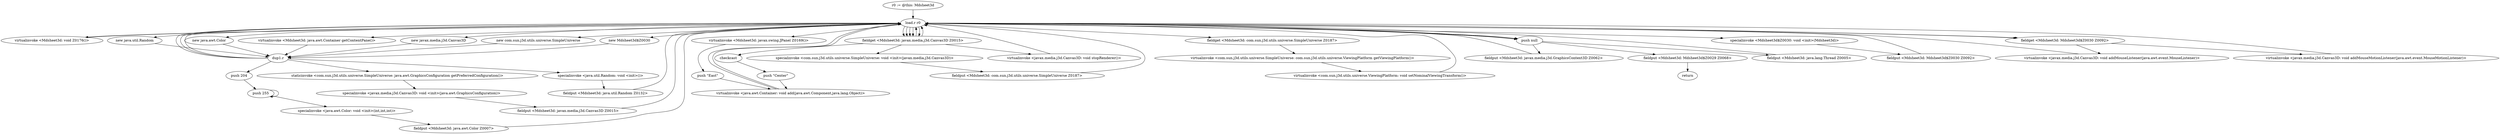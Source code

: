 digraph "" {
    "r0 := @this: Mdsheet3d"
    "load.r r0"
    "r0 := @this: Mdsheet3d"->"load.r r0";
    "virtualinvoke <Mdsheet3d: void Z0176()>"
    "load.r r0"->"virtualinvoke <Mdsheet3d: void Z0176()>";
    "virtualinvoke <Mdsheet3d: void Z0176()>"->"load.r r0";
    "new java.util.Random"
    "load.r r0"->"new java.util.Random";
    "dup1.r"
    "new java.util.Random"->"dup1.r";
    "specialinvoke <java.util.Random: void <init>()>"
    "dup1.r"->"specialinvoke <java.util.Random: void <init>()>";
    "fieldput <Mdsheet3d: java.util.Random Z0132>"
    "specialinvoke <java.util.Random: void <init>()>"->"fieldput <Mdsheet3d: java.util.Random Z0132>";
    "fieldput <Mdsheet3d: java.util.Random Z0132>"->"load.r r0";
    "new java.awt.Color"
    "load.r r0"->"new java.awt.Color";
    "new java.awt.Color"->"dup1.r";
    "push 204"
    "dup1.r"->"push 204";
    "push 255"
    "push 204"->"push 255";
    "push 255"->"push 255";
    "specialinvoke <java.awt.Color: void <init>(int,int,int)>"
    "push 255"->"specialinvoke <java.awt.Color: void <init>(int,int,int)>";
    "fieldput <Mdsheet3d: java.awt.Color Z0007>"
    "specialinvoke <java.awt.Color: void <init>(int,int,int)>"->"fieldput <Mdsheet3d: java.awt.Color Z0007>";
    "fieldput <Mdsheet3d: java.awt.Color Z0007>"->"load.r r0";
    "virtualinvoke <Mdsheet3d: java.awt.Container getContentPane()>"
    "load.r r0"->"virtualinvoke <Mdsheet3d: java.awt.Container getContentPane()>";
    "virtualinvoke <Mdsheet3d: java.awt.Container getContentPane()>"->"dup1.r";
    "dup1.r"->"load.r r0";
    "virtualinvoke <Mdsheet3d: javax.swing.JPanel Z0169()>"
    "load.r r0"->"virtualinvoke <Mdsheet3d: javax.swing.JPanel Z0169()>";
    "push \"East\""
    "virtualinvoke <Mdsheet3d: javax.swing.JPanel Z0169()>"->"push \"East\"";
    "virtualinvoke <java.awt.Container: void add(java.awt.Component,java.lang.Object)>"
    "push \"East\""->"virtualinvoke <java.awt.Container: void add(java.awt.Component,java.lang.Object)>";
    "virtualinvoke <java.awt.Container: void add(java.awt.Component,java.lang.Object)>"->"load.r r0";
    "new javax.media.j3d.Canvas3D"
    "load.r r0"->"new javax.media.j3d.Canvas3D";
    "new javax.media.j3d.Canvas3D"->"dup1.r";
    "staticinvoke <com.sun.j3d.utils.universe.SimpleUniverse: java.awt.GraphicsConfiguration getPreferredConfiguration()>"
    "dup1.r"->"staticinvoke <com.sun.j3d.utils.universe.SimpleUniverse: java.awt.GraphicsConfiguration getPreferredConfiguration()>";
    "specialinvoke <javax.media.j3d.Canvas3D: void <init>(java.awt.GraphicsConfiguration)>"
    "staticinvoke <com.sun.j3d.utils.universe.SimpleUniverse: java.awt.GraphicsConfiguration getPreferredConfiguration()>"->"specialinvoke <javax.media.j3d.Canvas3D: void <init>(java.awt.GraphicsConfiguration)>";
    "fieldput <Mdsheet3d: javax.media.j3d.Canvas3D Z0015>"
    "specialinvoke <javax.media.j3d.Canvas3D: void <init>(java.awt.GraphicsConfiguration)>"->"fieldput <Mdsheet3d: javax.media.j3d.Canvas3D Z0015>";
    "fieldput <Mdsheet3d: javax.media.j3d.Canvas3D Z0015>"->"load.r r0";
    "fieldget <Mdsheet3d: javax.media.j3d.Canvas3D Z0015>"
    "load.r r0"->"fieldget <Mdsheet3d: javax.media.j3d.Canvas3D Z0015>";
    "virtualinvoke <javax.media.j3d.Canvas3D: void stopRenderer()>"
    "fieldget <Mdsheet3d: javax.media.j3d.Canvas3D Z0015>"->"virtualinvoke <javax.media.j3d.Canvas3D: void stopRenderer()>";
    "virtualinvoke <javax.media.j3d.Canvas3D: void stopRenderer()>"->"load.r r0";
    "load.r r0"->"fieldget <Mdsheet3d: javax.media.j3d.Canvas3D Z0015>";
    "checkcast"
    "fieldget <Mdsheet3d: javax.media.j3d.Canvas3D Z0015>"->"checkcast";
    "push \"Center\""
    "checkcast"->"push \"Center\"";
    "push \"Center\""->"virtualinvoke <java.awt.Container: void add(java.awt.Component,java.lang.Object)>";
    "virtualinvoke <java.awt.Container: void add(java.awt.Component,java.lang.Object)>"->"load.r r0";
    "new com.sun.j3d.utils.universe.SimpleUniverse"
    "load.r r0"->"new com.sun.j3d.utils.universe.SimpleUniverse";
    "new com.sun.j3d.utils.universe.SimpleUniverse"->"dup1.r";
    "dup1.r"->"load.r r0";
    "load.r r0"->"fieldget <Mdsheet3d: javax.media.j3d.Canvas3D Z0015>";
    "specialinvoke <com.sun.j3d.utils.universe.SimpleUniverse: void <init>(javax.media.j3d.Canvas3D)>"
    "fieldget <Mdsheet3d: javax.media.j3d.Canvas3D Z0015>"->"specialinvoke <com.sun.j3d.utils.universe.SimpleUniverse: void <init>(javax.media.j3d.Canvas3D)>";
    "fieldput <Mdsheet3d: com.sun.j3d.utils.universe.SimpleUniverse Z0187>"
    "specialinvoke <com.sun.j3d.utils.universe.SimpleUniverse: void <init>(javax.media.j3d.Canvas3D)>"->"fieldput <Mdsheet3d: com.sun.j3d.utils.universe.SimpleUniverse Z0187>";
    "fieldput <Mdsheet3d: com.sun.j3d.utils.universe.SimpleUniverse Z0187>"->"load.r r0";
    "fieldget <Mdsheet3d: com.sun.j3d.utils.universe.SimpleUniverse Z0187>"
    "load.r r0"->"fieldget <Mdsheet3d: com.sun.j3d.utils.universe.SimpleUniverse Z0187>";
    "virtualinvoke <com.sun.j3d.utils.universe.SimpleUniverse: com.sun.j3d.utils.universe.ViewingPlatform getViewingPlatform()>"
    "fieldget <Mdsheet3d: com.sun.j3d.utils.universe.SimpleUniverse Z0187>"->"virtualinvoke <com.sun.j3d.utils.universe.SimpleUniverse: com.sun.j3d.utils.universe.ViewingPlatform getViewingPlatform()>";
    "virtualinvoke <com.sun.j3d.utils.universe.ViewingPlatform: void setNominalViewingTransform()>"
    "virtualinvoke <com.sun.j3d.utils.universe.SimpleUniverse: com.sun.j3d.utils.universe.ViewingPlatform getViewingPlatform()>"->"virtualinvoke <com.sun.j3d.utils.universe.ViewingPlatform: void setNominalViewingTransform()>";
    "virtualinvoke <com.sun.j3d.utils.universe.ViewingPlatform: void setNominalViewingTransform()>"->"load.r r0";
    "push null"
    "load.r r0"->"push null";
    "fieldput <Mdsheet3d: javax.media.j3d.GraphicsContext3D Z0062>"
    "push null"->"fieldput <Mdsheet3d: javax.media.j3d.GraphicsContext3D Z0062>";
    "fieldput <Mdsheet3d: javax.media.j3d.GraphicsContext3D Z0062>"->"load.r r0";
    "new Mdsheet3d$Z0030"
    "load.r r0"->"new Mdsheet3d$Z0030";
    "new Mdsheet3d$Z0030"->"dup1.r";
    "dup1.r"->"load.r r0";
    "specialinvoke <Mdsheet3d$Z0030: void <init>(Mdsheet3d)>"
    "load.r r0"->"specialinvoke <Mdsheet3d$Z0030: void <init>(Mdsheet3d)>";
    "fieldput <Mdsheet3d: Mdsheet3d$Z0030 Z0092>"
    "specialinvoke <Mdsheet3d$Z0030: void <init>(Mdsheet3d)>"->"fieldput <Mdsheet3d: Mdsheet3d$Z0030 Z0092>";
    "fieldput <Mdsheet3d: Mdsheet3d$Z0030 Z0092>"->"load.r r0";
    "load.r r0"->"fieldget <Mdsheet3d: javax.media.j3d.Canvas3D Z0015>";
    "fieldget <Mdsheet3d: javax.media.j3d.Canvas3D Z0015>"->"load.r r0";
    "fieldget <Mdsheet3d: Mdsheet3d$Z0030 Z0092>"
    "load.r r0"->"fieldget <Mdsheet3d: Mdsheet3d$Z0030 Z0092>";
    "virtualinvoke <javax.media.j3d.Canvas3D: void addMouseListener(java.awt.event.MouseListener)>"
    "fieldget <Mdsheet3d: Mdsheet3d$Z0030 Z0092>"->"virtualinvoke <javax.media.j3d.Canvas3D: void addMouseListener(java.awt.event.MouseListener)>";
    "virtualinvoke <javax.media.j3d.Canvas3D: void addMouseListener(java.awt.event.MouseListener)>"->"load.r r0";
    "load.r r0"->"fieldget <Mdsheet3d: javax.media.j3d.Canvas3D Z0015>";
    "fieldget <Mdsheet3d: javax.media.j3d.Canvas3D Z0015>"->"load.r r0";
    "load.r r0"->"fieldget <Mdsheet3d: Mdsheet3d$Z0030 Z0092>";
    "virtualinvoke <javax.media.j3d.Canvas3D: void addMouseMotionListener(java.awt.event.MouseMotionListener)>"
    "fieldget <Mdsheet3d: Mdsheet3d$Z0030 Z0092>"->"virtualinvoke <javax.media.j3d.Canvas3D: void addMouseMotionListener(java.awt.event.MouseMotionListener)>";
    "virtualinvoke <javax.media.j3d.Canvas3D: void addMouseMotionListener(java.awt.event.MouseMotionListener)>"->"load.r r0";
    "load.r r0"->"push null";
    "fieldput <Mdsheet3d: java.lang.Thread Z0005>"
    "push null"->"fieldput <Mdsheet3d: java.lang.Thread Z0005>";
    "fieldput <Mdsheet3d: java.lang.Thread Z0005>"->"load.r r0";
    "load.r r0"->"push null";
    "fieldput <Mdsheet3d: Mdsheet3d$Z0029 Z0068>"
    "push null"->"fieldput <Mdsheet3d: Mdsheet3d$Z0029 Z0068>";
    "return"
    "fieldput <Mdsheet3d: Mdsheet3d$Z0029 Z0068>"->"return";
}
